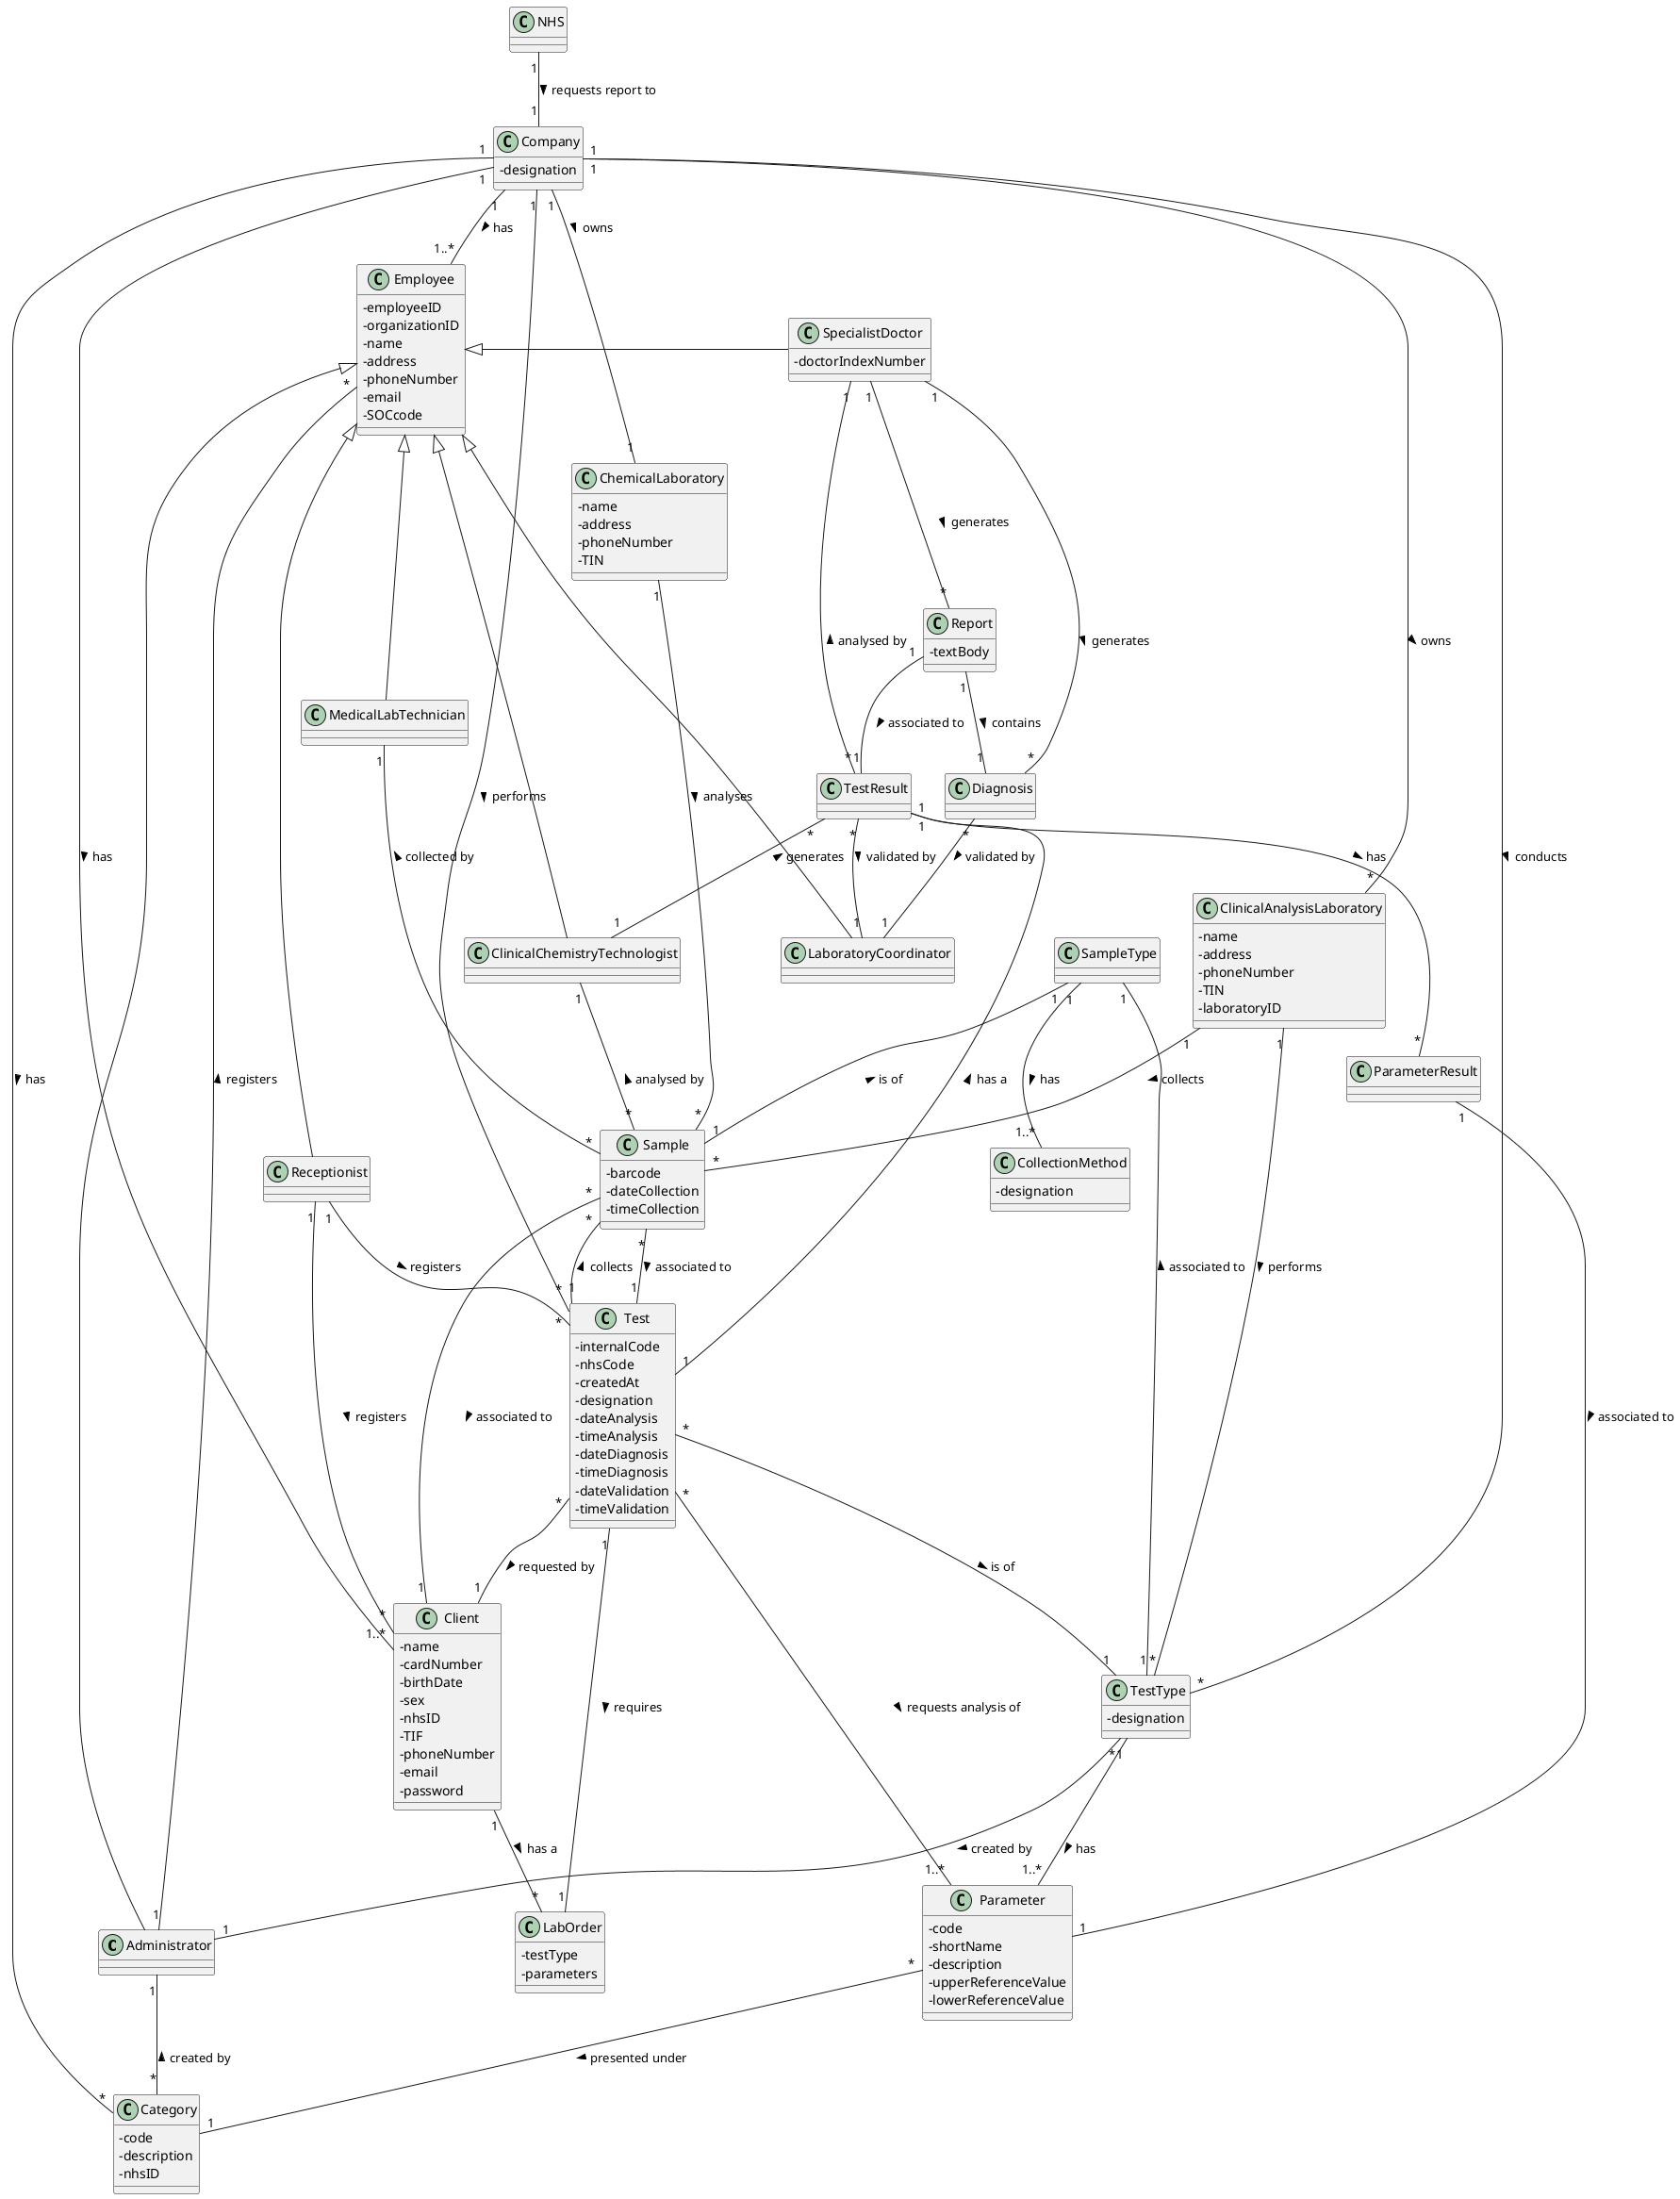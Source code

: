 @startuml
skinparam classAttributeIconSize 0

class Administrator
class Category {
-code
-description
-nhsID
}
class ChemicalLaboratory {
-name
-address
-phoneNumber
-TIN
}
class CollectionMethod {
-designation
}
class Client {
-name
-cardNumber
-birthDate
-sex
-nhsID
-TIF
-phoneNumber
-email
-password
}
class ClinicalAnalysisLaboratory {
-name
-address
-phoneNumber
-TIN
-laboratoryID
}
class ClinicalChemistryTechnologist
class Company {
-designation
}
class Diagnosis
class LabOrder {
-testType
-parameters
}
class Employee {
-employeeID
-organizationID
-name
-address
-phoneNumber
-email
-SOCcode
}
class LaboratoryCoordinator
class MedicalLabTechnician
class NHS
class Receptionist
class Test {
-internalCode
-nhsCode
-createdAt
-designation
-dateAnalysis
-timeAnalysis
-dateDiagnosis
-timeDiagnosis
-dateValidation
-timeValidation
}
class Parameter {
-code
-shortName
-description
-upperReferenceValue
-lowerReferenceValue
}
class ParameterResult
class Report {
-textBody
}
class TestResult
class TestType {
-designation
}
class Sample {
-barcode
-dateCollection
-timeCollection
}
class SampleType
class SpecialistDoctor {
-doctorIndexNumber
}

Administrator "1"--"*" Category : created by <
ChemicalLaboratory "1"--"*" Sample : analyses >
Client "1"--"*" LabOrder : has a >
ClinicalAnalysisLaboratory "1"--"*" Sample : collects >
ClinicalAnalysisLaboratory "1"--"*" TestType : performs >
ClinicalChemistryTechnologist "1"--"*" Sample : analysed by <
Company "1"-down-"*" TestType : conducts >
Company "1"-down-"*" Category : has >
Company "1"-down-"*" ClinicalAnalysisLaboratory : owns >
Company "1"-down-"1" ChemicalLaboratory : owns >
Diagnosis "*"--"1" LaboratoryCoordinator : validated by >
Diagnosis "*"--"1" SpecialistDoctor : generates <
MedicalLabTechnician "1"--"*" Sample : collected by <
NHS "1"--"1" Company : requests report to >
Parameter "*"--"1" Category : presented under >
ParameterResult "1"--"1" Parameter : associated to >
Receptionist "1"--"*" Client : registers >
Receptionist "1"--"*" Test : registers >
Report "1"--"1" Diagnosis : contains >
Report "1"--"1" TestResult : associated to >
Sample "*"--"1" Client : associated to >
Sample "*"--"1" Test : associated to >
SampleType "1"--"1" Sample  : is of <
SpecialistDoctor "1"--"*" Report : generates >
Test "*"--"1" Client : requested by >
Test "*"-up-"1" Company : performs <
Test "*"--"1..*" Parameter : requests analysis of >
Test "1"--"1" LabOrder : requires >
Test "*"--"1" "TestType" : is of >
Test "1"--"1" TestResult : has a >
Test "1"--"*" Sample : collects >
TestResult "*"--"1" LaboratoryCoordinator : validated by >
TestResult "*"--"1" SpecialistDoctor : analysed by >
TestResult "*"--"1" ClinicalChemistryTechnologist : generates <
TestResult "1"--"*" ParameterResult : has >
TestType "*"--"1" Administrator : created by >
TestType "1"--"1..*" Parameter : has >
Employee <|-down- Administrator
Employee <|-down- ClinicalChemistryTechnologist
Employee <|-down- MedicalLabTechnician
Employee <|-down- LaboratoryCoordinator
Employee <|-down- Receptionist
Employee <|-right- SpecialistDoctor
Company "1"--"1..*" Employee : has >
Company "1"--"1..*" Client : has >
Administrator "1"--"*" Employee : registers >
SampleType "1"--"1..*" CollectionMethod : has >
SampleType "1"--"1" TestType  : associated to <
@enduml
